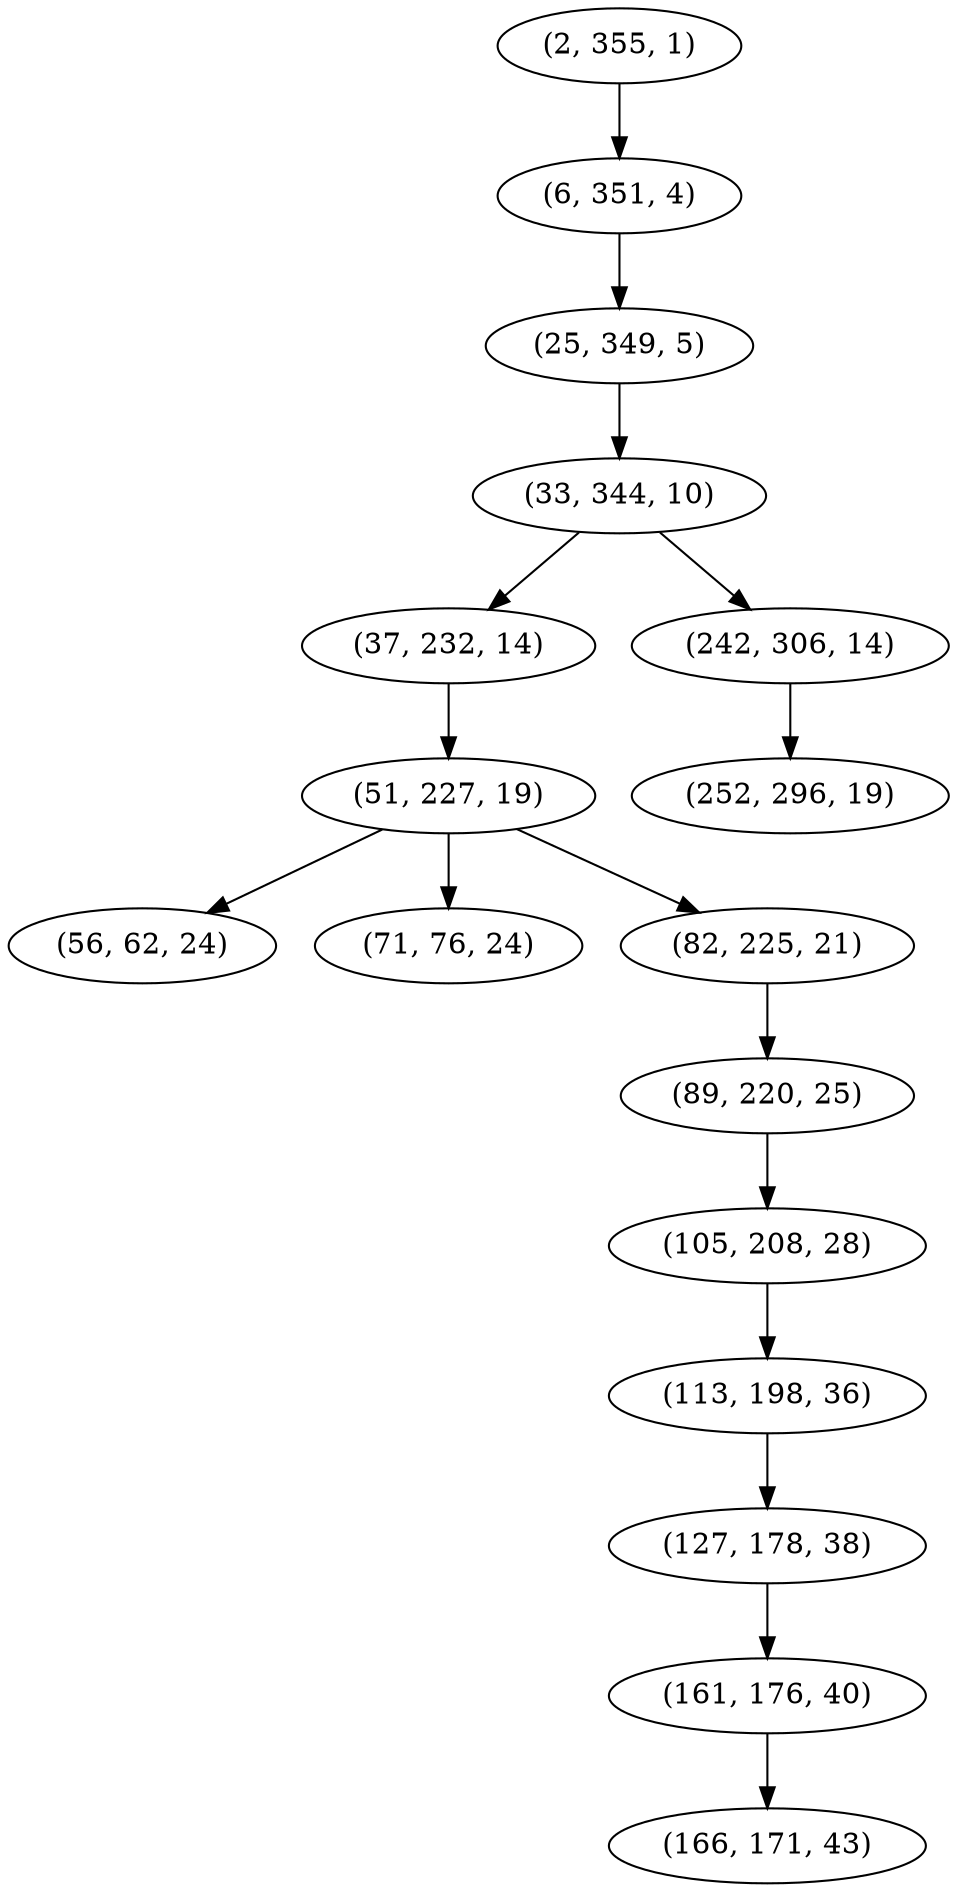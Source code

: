 digraph tree {
    "(2, 355, 1)";
    "(6, 351, 4)";
    "(25, 349, 5)";
    "(33, 344, 10)";
    "(37, 232, 14)";
    "(51, 227, 19)";
    "(56, 62, 24)";
    "(71, 76, 24)";
    "(82, 225, 21)";
    "(89, 220, 25)";
    "(105, 208, 28)";
    "(113, 198, 36)";
    "(127, 178, 38)";
    "(161, 176, 40)";
    "(166, 171, 43)";
    "(242, 306, 14)";
    "(252, 296, 19)";
    "(2, 355, 1)" -> "(6, 351, 4)";
    "(6, 351, 4)" -> "(25, 349, 5)";
    "(25, 349, 5)" -> "(33, 344, 10)";
    "(33, 344, 10)" -> "(37, 232, 14)";
    "(33, 344, 10)" -> "(242, 306, 14)";
    "(37, 232, 14)" -> "(51, 227, 19)";
    "(51, 227, 19)" -> "(56, 62, 24)";
    "(51, 227, 19)" -> "(71, 76, 24)";
    "(51, 227, 19)" -> "(82, 225, 21)";
    "(82, 225, 21)" -> "(89, 220, 25)";
    "(89, 220, 25)" -> "(105, 208, 28)";
    "(105, 208, 28)" -> "(113, 198, 36)";
    "(113, 198, 36)" -> "(127, 178, 38)";
    "(127, 178, 38)" -> "(161, 176, 40)";
    "(161, 176, 40)" -> "(166, 171, 43)";
    "(242, 306, 14)" -> "(252, 296, 19)";
}
